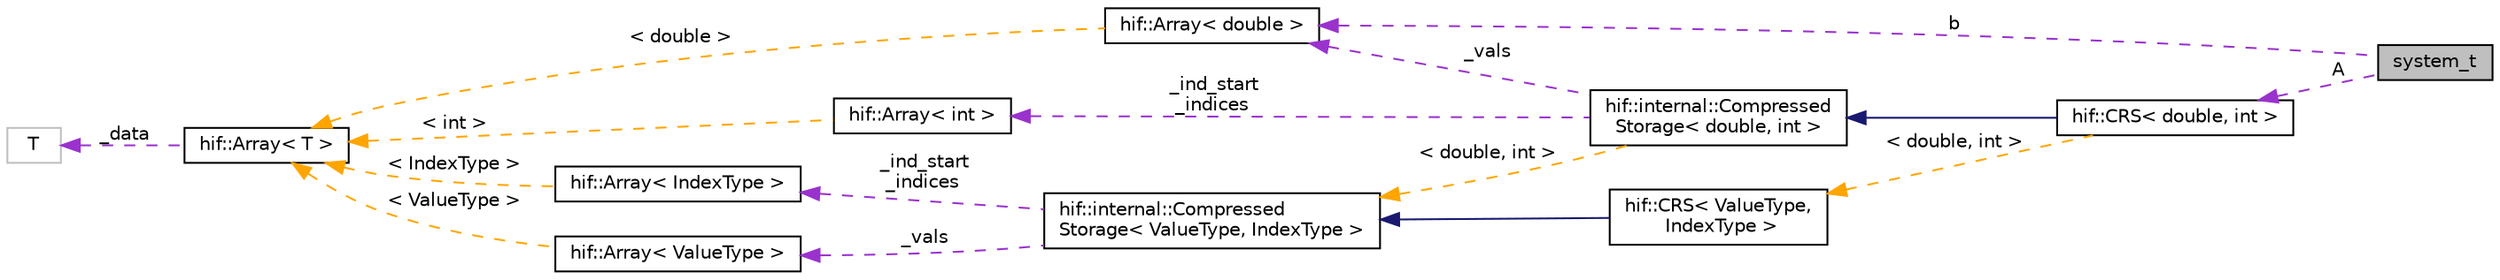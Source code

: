 digraph "system_t"
{
  edge [fontname="Helvetica",fontsize="10",labelfontname="Helvetica",labelfontsize="10"];
  node [fontname="Helvetica",fontsize="10",shape=record];
  rankdir="LR";
  Node11 [label="system_t",height=0.2,width=0.4,color="black", fillcolor="grey75", style="filled", fontcolor="black"];
  Node12 -> Node11 [dir="back",color="darkorchid3",fontsize="10",style="dashed",label=" b" ,fontname="Helvetica"];
  Node12 [label="hif::Array\< double \>",height=0.2,width=0.4,color="black", fillcolor="white", style="filled",URL="$classhif_1_1Array.html"];
  Node13 -> Node12 [dir="back",color="orange",fontsize="10",style="dashed",label=" \< double \>" ,fontname="Helvetica"];
  Node13 [label="hif::Array\< T \>",height=0.2,width=0.4,color="black", fillcolor="white", style="filled",URL="$classhif_1_1Array.html",tooltip="Core data structure used in compressed storage. "];
  Node14 -> Node13 [dir="back",color="darkorchid3",fontsize="10",style="dashed",label=" _data" ,fontname="Helvetica"];
  Node14 [label="T",height=0.2,width=0.4,color="grey75", fillcolor="white", style="filled"];
  Node15 -> Node11 [dir="back",color="darkorchid3",fontsize="10",style="dashed",label=" A" ,fontname="Helvetica"];
  Node15 [label="hif::CRS\< double, int \>",height=0.2,width=0.4,color="black", fillcolor="white", style="filled",URL="$classhif_1_1CRS.html"];
  Node16 -> Node15 [dir="back",color="midnightblue",fontsize="10",style="solid",fontname="Helvetica"];
  Node16 [label="hif::internal::Compressed\lStorage\< double, int \>",height=0.2,width=0.4,color="black", fillcolor="white", style="filled",URL="$classhif_1_1internal_1_1CompressedStorage.html"];
  Node17 -> Node16 [dir="back",color="darkorchid3",fontsize="10",style="dashed",label=" _ind_start\n_indices" ,fontname="Helvetica"];
  Node17 [label="hif::Array\< int \>",height=0.2,width=0.4,color="black", fillcolor="white", style="filled",URL="$classhif_1_1Array.html"];
  Node13 -> Node17 [dir="back",color="orange",fontsize="10",style="dashed",label=" \< int \>" ,fontname="Helvetica"];
  Node12 -> Node16 [dir="back",color="darkorchid3",fontsize="10",style="dashed",label=" _vals" ,fontname="Helvetica"];
  Node18 -> Node16 [dir="back",color="orange",fontsize="10",style="dashed",label=" \< double, int \>" ,fontname="Helvetica"];
  Node18 [label="hif::internal::Compressed\lStorage\< ValueType, IndexType \>",height=0.2,width=0.4,color="black", fillcolor="white", style="filled",URL="$classhif_1_1internal_1_1CompressedStorage.html",tooltip="Core of the compressed storage, including data and interfaces. "];
  Node19 -> Node18 [dir="back",color="darkorchid3",fontsize="10",style="dashed",label=" _ind_start\n_indices" ,fontname="Helvetica"];
  Node19 [label="hif::Array\< IndexType \>",height=0.2,width=0.4,color="black", fillcolor="white", style="filled",URL="$classhif_1_1Array.html"];
  Node13 -> Node19 [dir="back",color="orange",fontsize="10",style="dashed",label=" \< IndexType \>" ,fontname="Helvetica"];
  Node20 -> Node18 [dir="back",color="darkorchid3",fontsize="10",style="dashed",label=" _vals" ,fontname="Helvetica"];
  Node20 [label="hif::Array\< ValueType \>",height=0.2,width=0.4,color="black", fillcolor="white", style="filled",URL="$classhif_1_1Array.html"];
  Node13 -> Node20 [dir="back",color="orange",fontsize="10",style="dashed",label=" \< ValueType \>" ,fontname="Helvetica"];
  Node21 -> Node15 [dir="back",color="orange",fontsize="10",style="dashed",label=" \< double, int \>" ,fontname="Helvetica"];
  Node21 [label="hif::CRS\< ValueType,\l IndexType \>",height=0.2,width=0.4,color="black", fillcolor="white", style="filled",URL="$classhif_1_1CRS.html",tooltip="Compressed Row Storage (CRS) format for sparse matrices. "];
  Node18 -> Node21 [dir="back",color="midnightblue",fontsize="10",style="solid",fontname="Helvetica"];
}
